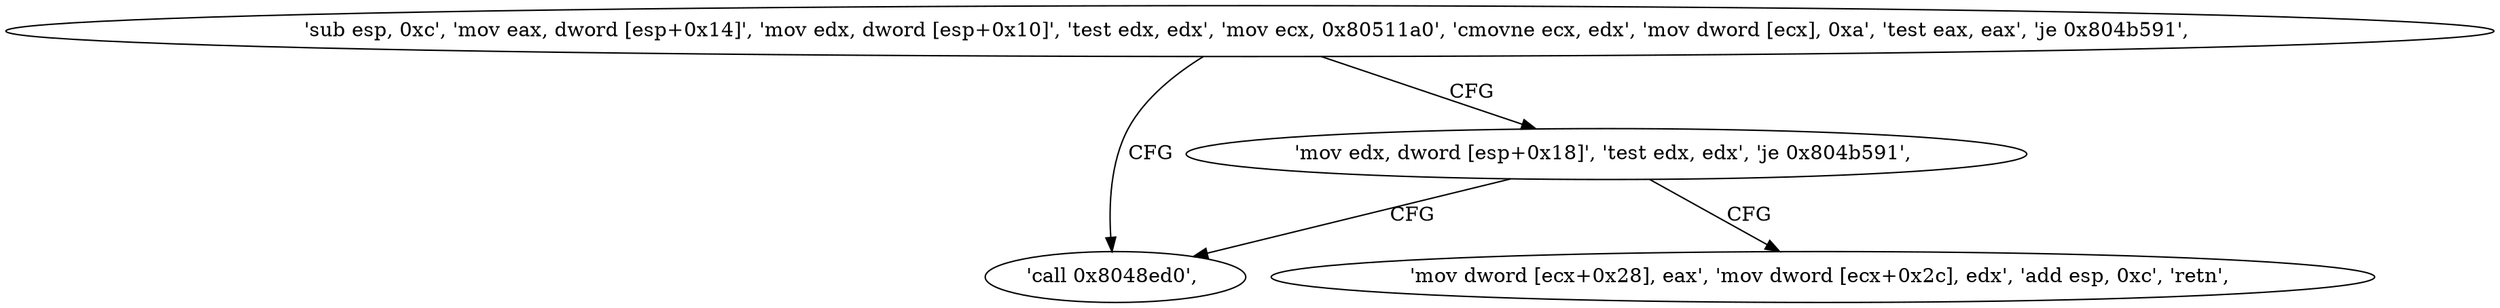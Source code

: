 digraph "func" {
"134526304" [label = "'sub esp, 0xc', 'mov eax, dword [esp+0x14]', 'mov edx, dword [esp+0x10]', 'test edx, edx', 'mov ecx, 0x80511a0', 'cmovne ecx, edx', 'mov dword [ecx], 0xa', 'test eax, eax', 'je 0x804b591', " ]
"134526353" [label = "'call 0x8048ed0', " ]
"134526335" [label = "'mov edx, dword [esp+0x18]', 'test edx, edx', 'je 0x804b591', " ]
"134526343" [label = "'mov dword [ecx+0x28], eax', 'mov dword [ecx+0x2c], edx', 'add esp, 0xc', 'retn', " ]
"134526304" -> "134526353" [ label = "CFG" ]
"134526304" -> "134526335" [ label = "CFG" ]
"134526335" -> "134526353" [ label = "CFG" ]
"134526335" -> "134526343" [ label = "CFG" ]
}
